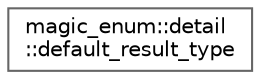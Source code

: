 digraph "クラス階層図"
{
 // LATEX_PDF_SIZE
  bgcolor="transparent";
  edge [fontname=Helvetica,fontsize=10,labelfontname=Helvetica,labelfontsize=10];
  node [fontname=Helvetica,fontsize=10,shape=box,height=0.2,width=0.4];
  rankdir="LR";
  Node0 [id="Node000000",label="magic_enum::detail\l::default_result_type",height=0.2,width=0.4,color="grey40", fillcolor="white", style="filled",URL="$structmagic__enum_1_1detail_1_1default__result__type.html",tooltip=" "];
}
